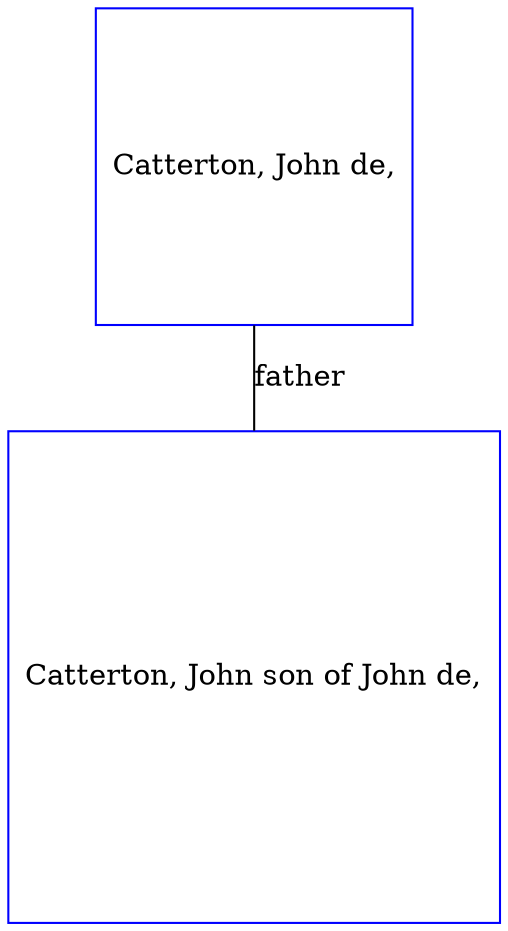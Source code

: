 digraph D {
    edge [dir=none];    node [shape=box];    "010081"   [label="Catterton, John de,", shape=box, regular=1, color="blue"] ;
"010080"   [label="Catterton, John son of John de,", shape=box, regular=1, color="blue"] ;
010081->010080 [label="father",arrowsize=0.0]; 
}